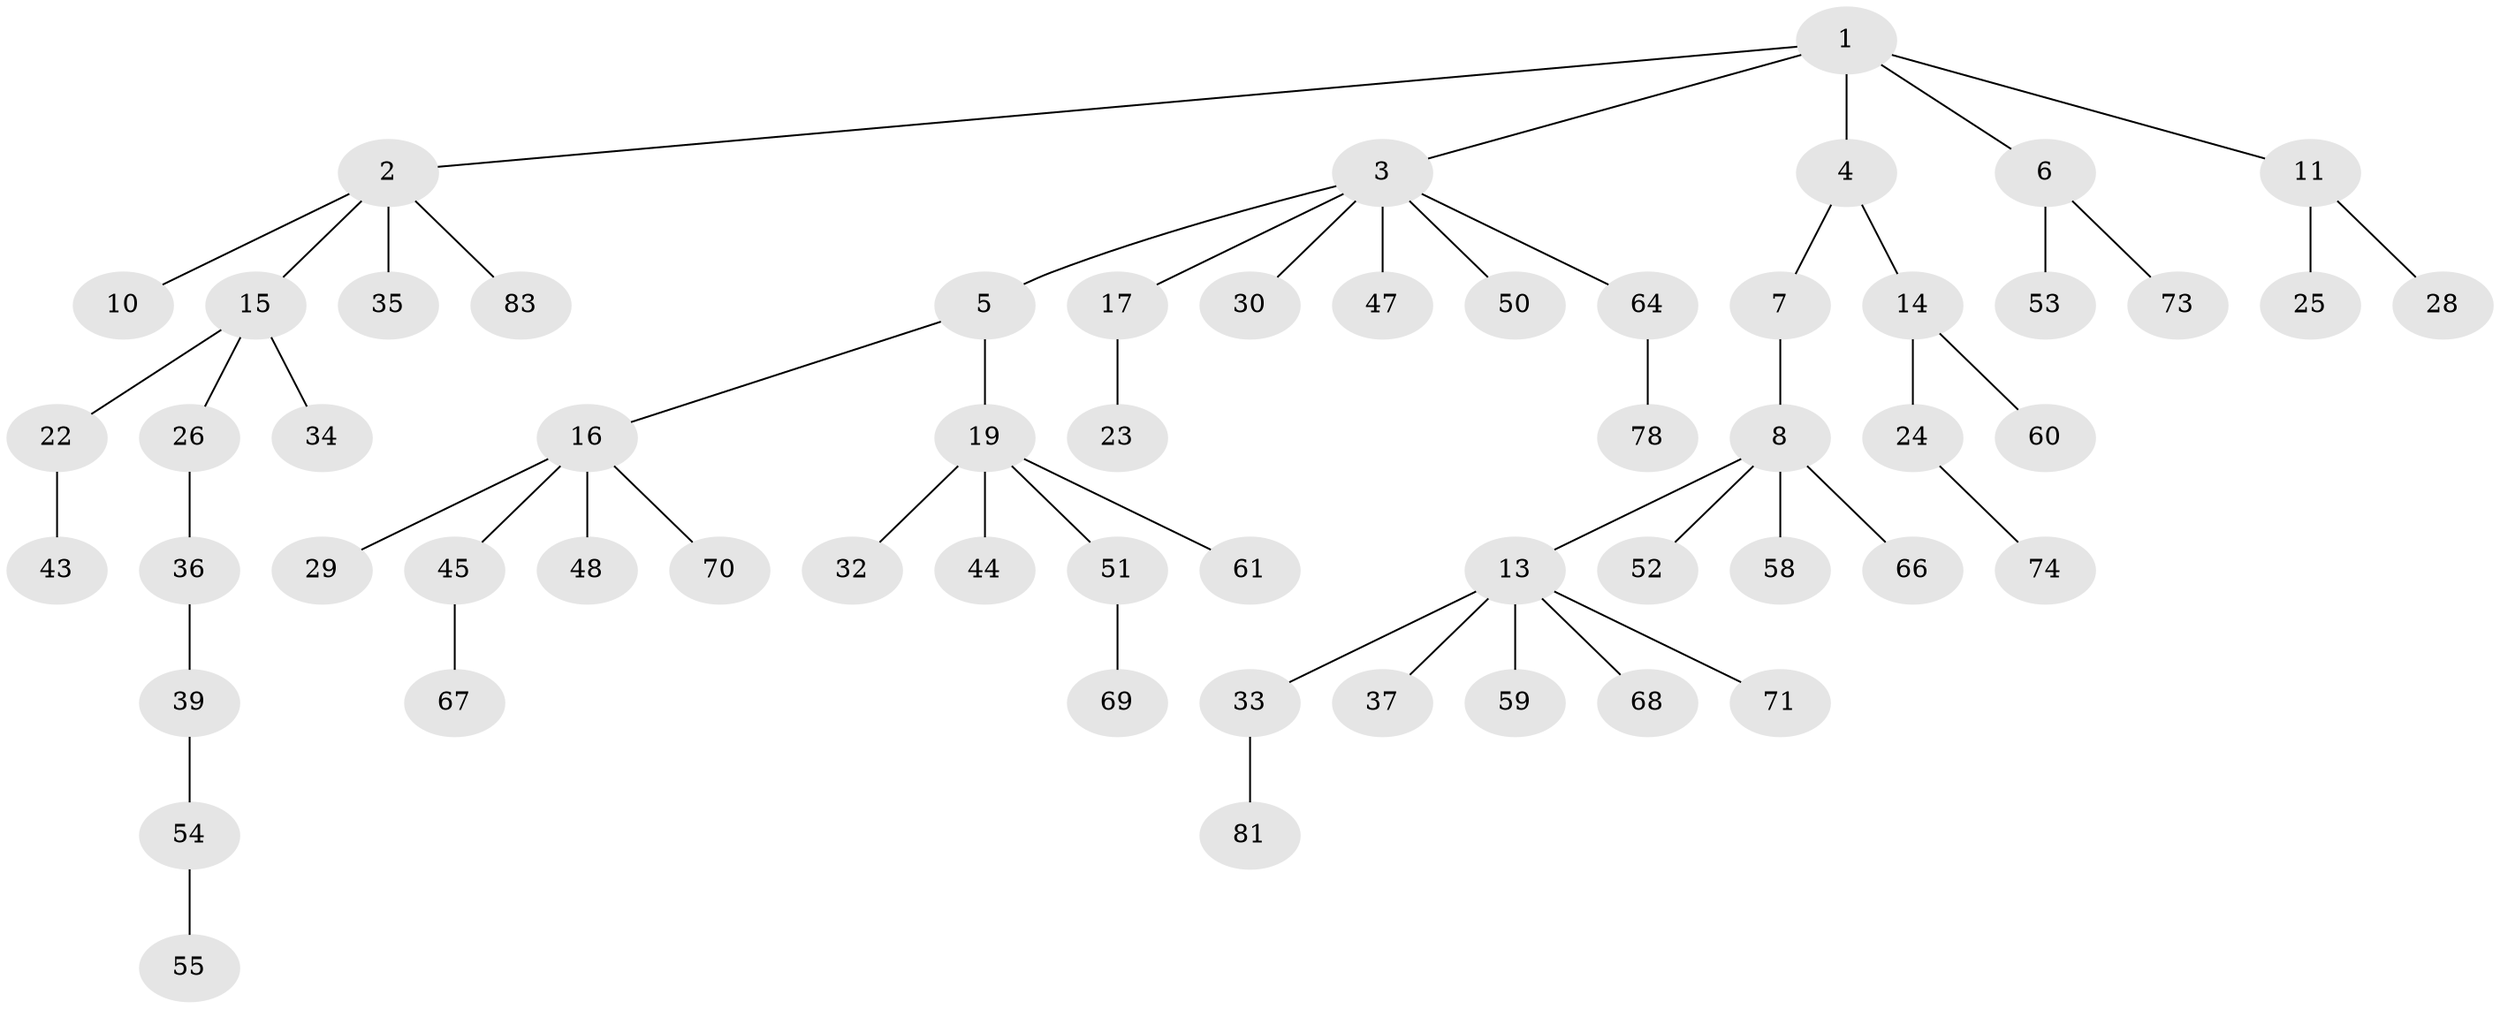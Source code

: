 // original degree distribution, {5: 0.07058823529411765, 6: 0.011764705882352941, 3: 0.11764705882352941, 4: 0.047058823529411764, 2: 0.25882352941176473, 1: 0.49411764705882355}
// Generated by graph-tools (version 1.1) at 2025/11/02/27/25 16:11:27]
// undirected, 58 vertices, 57 edges
graph export_dot {
graph [start="1"]
  node [color=gray90,style=filled];
  1;
  2 [super="+9"];
  3 [super="+40"];
  4 [super="+12"];
  5 [super="+85"];
  6 [super="+57"];
  7;
  8 [super="+21"];
  10 [super="+27"];
  11 [super="+79"];
  13 [super="+18"];
  14 [super="+20"];
  15 [super="+65"];
  16 [super="+46"];
  17;
  19 [super="+31"];
  22 [super="+42"];
  23 [super="+84"];
  24 [super="+38"];
  25;
  26;
  28 [super="+49"];
  29;
  30;
  32 [super="+63"];
  33 [super="+80"];
  34;
  35;
  36 [super="+41"];
  37;
  39;
  43 [super="+56"];
  44;
  45 [super="+72"];
  47;
  48;
  50;
  51 [super="+76"];
  52 [super="+75"];
  53;
  54 [super="+62"];
  55;
  58;
  59;
  60 [super="+77"];
  61;
  64;
  66;
  67;
  68;
  69 [super="+82"];
  70;
  71;
  73;
  74;
  78;
  81;
  83;
  1 -- 2;
  1 -- 3;
  1 -- 4;
  1 -- 6;
  1 -- 11;
  2 -- 10;
  2 -- 15;
  2 -- 83;
  2 -- 35;
  3 -- 5;
  3 -- 17;
  3 -- 30;
  3 -- 64;
  3 -- 50;
  3 -- 47;
  4 -- 7;
  4 -- 14;
  5 -- 16;
  5 -- 19;
  6 -- 53;
  6 -- 73;
  7 -- 8;
  8 -- 13;
  8 -- 52;
  8 -- 66;
  8 -- 58;
  11 -- 25;
  11 -- 28;
  13 -- 59;
  13 -- 68;
  13 -- 71;
  13 -- 33;
  13 -- 37;
  14 -- 24;
  14 -- 60;
  15 -- 22;
  15 -- 26;
  15 -- 34;
  16 -- 29;
  16 -- 45;
  16 -- 48;
  16 -- 70;
  17 -- 23;
  19 -- 44;
  19 -- 32;
  19 -- 51;
  19 -- 61;
  22 -- 43;
  24 -- 74;
  26 -- 36;
  33 -- 81;
  36 -- 39;
  39 -- 54;
  45 -- 67;
  51 -- 69;
  54 -- 55;
  64 -- 78;
}
